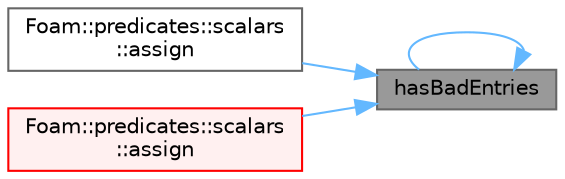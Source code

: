 digraph "hasBadEntries"
{
 // LATEX_PDF_SIZE
  bgcolor="transparent";
  edge [fontname=Helvetica,fontsize=10,labelfontname=Helvetica,labelfontsize=10];
  node [fontname=Helvetica,fontsize=10,shape=box,height=0.2,width=0.4];
  rankdir="RL";
  Node1 [id="Node000001",label="hasBadEntries",height=0.2,width=0.4,color="gray40", fillcolor="grey60", style="filled", fontcolor="black",tooltip=" "];
  Node1 -> Node2 [id="edge1_Node000001_Node000002",dir="back",color="steelblue1",style="solid",tooltip=" "];
  Node2 [id="Node000002",label="Foam::predicates::scalars\l::assign",height=0.2,width=0.4,color="grey40", fillcolor="white", style="filled",URL="$classFoam_1_1predicates_1_1scalars.html#ac589854f99417255d5aa8dca7b8b3aa9",tooltip=" "];
  Node1 -> Node3 [id="edge2_Node000001_Node000003",dir="back",color="steelblue1",style="solid",tooltip=" "];
  Node3 [id="Node000003",label="Foam::predicates::scalars\l::assign",height=0.2,width=0.4,color="red", fillcolor="#FFF0F0", style="filled",URL="$classFoam_1_1predicates_1_1scalars.html#a8eb32b41b98a11a5255c8a9afbd1c157",tooltip=" "];
  Node1 -> Node1 [id="edge3_Node000001_Node000001",dir="back",color="steelblue1",style="solid",tooltip=" "];
}
